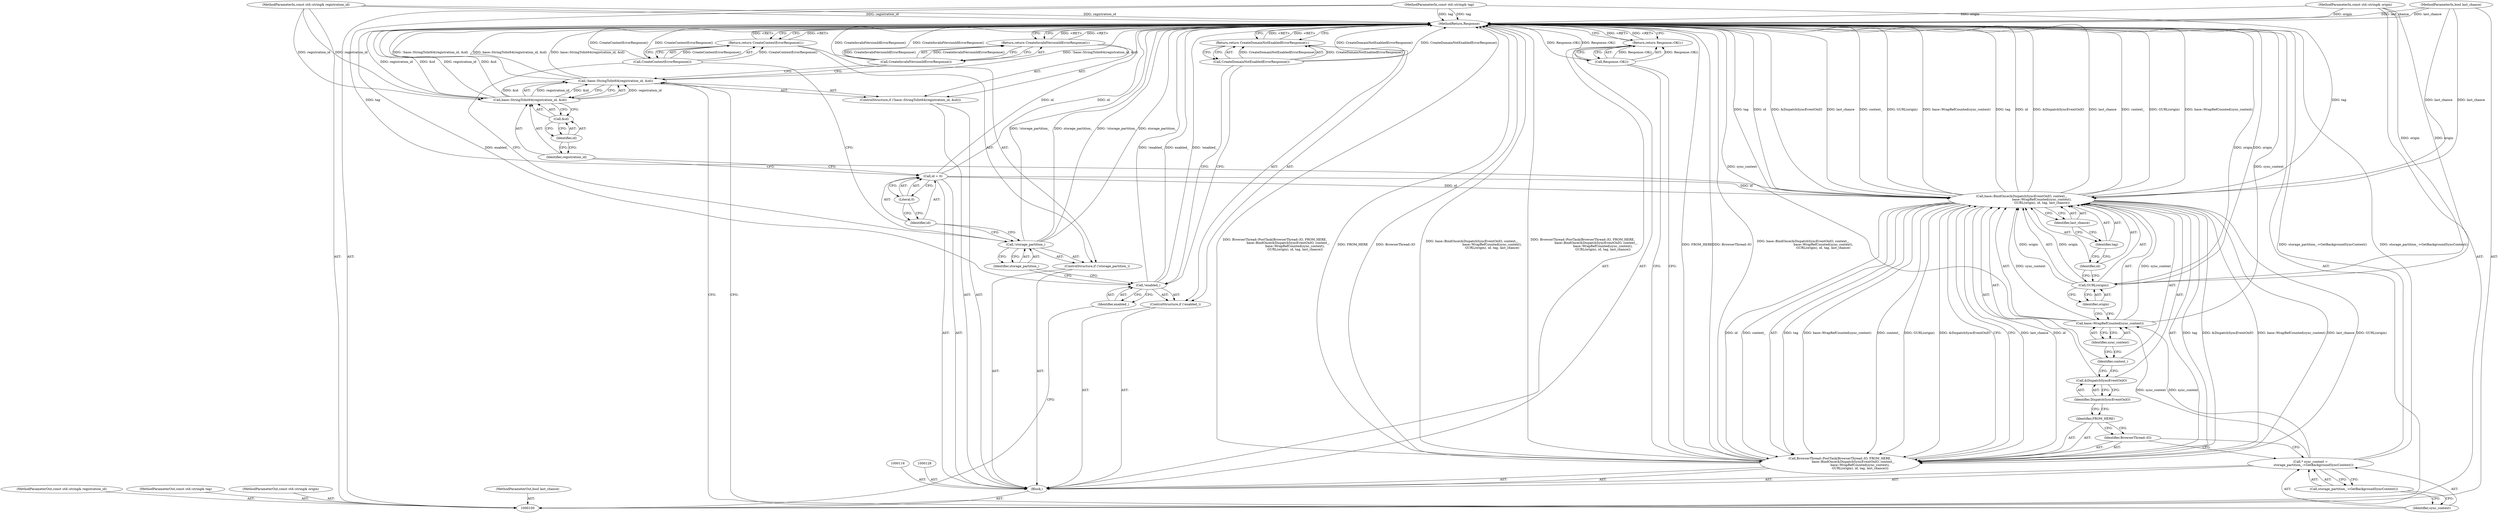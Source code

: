 digraph "0_Chrome_3c8e4852477d5b1e2da877808c998dc57db9460f_26" {
"1000148" [label="(MethodReturn,Response)"];
"1000117" [label="(Call,id = 0)"];
"1000118" [label="(Identifier,id)"];
"1000119" [label="(Literal,0)"];
"1000123" [label="(Identifier,registration_id)"];
"1000120" [label="(ControlStructure,if (!base::StringToInt64(registration_id, &id)))"];
"1000124" [label="(Call,&id)"];
"1000125" [label="(Identifier,id)"];
"1000121" [label="(Call,!base::StringToInt64(registration_id, &id))"];
"1000122" [label="(Call,base::StringToInt64(registration_id, &id))"];
"1000127" [label="(Call,CreateInvalidVersionIdErrorResponse())"];
"1000126" [label="(Return,return CreateInvalidVersionIdErrorResponse();)"];
"1000129" [label="(Call,* sync_context =\n      storage_partition_->GetBackgroundSyncContext())"];
"1000130" [label="(Identifier,sync_context)"];
"1000131" [label="(Call,storage_partition_->GetBackgroundSyncContext())"];
"1000133" [label="(Identifier,BrowserThread::IO)"];
"1000132" [label="(Call,BrowserThread::PostTask(BrowserThread::IO, FROM_HERE,\n                           base::BindOnce(&DispatchSyncEventOnIO, context_,\n                                         base::WrapRefCounted(sync_context),\n                                         GURL(origin), id, tag, last_chance)))"];
"1000134" [label="(Identifier,FROM_HERE)"];
"1000135" [label="(Call,base::BindOnce(&DispatchSyncEventOnIO, context_,\n                                         base::WrapRefCounted(sync_context),\n                                         GURL(origin), id, tag, last_chance))"];
"1000136" [label="(Call,&DispatchSyncEventOnIO)"];
"1000137" [label="(Identifier,DispatchSyncEventOnIO)"];
"1000138" [label="(Identifier,context_)"];
"1000139" [label="(Call,base::WrapRefCounted(sync_context))"];
"1000140" [label="(Identifier,sync_context)"];
"1000101" [label="(MethodParameterIn,const std::string& origin)"];
"1000215" [label="(MethodParameterOut,const std::string& origin)"];
"1000141" [label="(Call,GURL(origin))"];
"1000142" [label="(Identifier,origin)"];
"1000143" [label="(Identifier,id)"];
"1000144" [label="(Identifier,tag)"];
"1000145" [label="(Identifier,last_chance)"];
"1000146" [label="(Return,return Response::OK();)"];
"1000147" [label="(Call,Response::OK())"];
"1000102" [label="(MethodParameterIn,const std::string& registration_id)"];
"1000216" [label="(MethodParameterOut,const std::string& registration_id)"];
"1000103" [label="(MethodParameterIn,const std::string& tag)"];
"1000217" [label="(MethodParameterOut,const std::string& tag)"];
"1000105" [label="(Block,)"];
"1000104" [label="(MethodParameterIn,bool last_chance)"];
"1000218" [label="(MethodParameterOut,bool last_chance)"];
"1000106" [label="(ControlStructure,if (!enabled_))"];
"1000107" [label="(Call,!enabled_)"];
"1000108" [label="(Identifier,enabled_)"];
"1000110" [label="(Call,CreateDomainNotEnabledErrorResponse())"];
"1000109" [label="(Return,return CreateDomainNotEnabledErrorResponse();)"];
"1000111" [label="(ControlStructure,if (!storage_partition_))"];
"1000112" [label="(Call,!storage_partition_)"];
"1000113" [label="(Identifier,storage_partition_)"];
"1000115" [label="(Call,CreateContextErrorResponse())"];
"1000114" [label="(Return,return CreateContextErrorResponse();)"];
"1000148" -> "1000100"  [label="AST: "];
"1000148" -> "1000109"  [label="CFG: "];
"1000148" -> "1000114"  [label="CFG: "];
"1000148" -> "1000126"  [label="CFG: "];
"1000148" -> "1000146"  [label="CFG: "];
"1000126" -> "1000148"  [label="DDG: <RET>"];
"1000146" -> "1000148"  [label="DDG: <RET>"];
"1000141" -> "1000148"  [label="DDG: origin"];
"1000107" -> "1000148"  [label="DDG: enabled_"];
"1000107" -> "1000148"  [label="DDG: !enabled_"];
"1000104" -> "1000148"  [label="DDG: last_chance"];
"1000139" -> "1000148"  [label="DDG: sync_context"];
"1000127" -> "1000148"  [label="DDG: CreateInvalidVersionIdErrorResponse()"];
"1000117" -> "1000148"  [label="DDG: id"];
"1000135" -> "1000148"  [label="DDG: context_"];
"1000135" -> "1000148"  [label="DDG: GURL(origin)"];
"1000135" -> "1000148"  [label="DDG: base::WrapRefCounted(sync_context)"];
"1000135" -> "1000148"  [label="DDG: tag"];
"1000135" -> "1000148"  [label="DDG: id"];
"1000135" -> "1000148"  [label="DDG: &DispatchSyncEventOnIO"];
"1000135" -> "1000148"  [label="DDG: last_chance"];
"1000147" -> "1000148"  [label="DDG: Response::OK()"];
"1000122" -> "1000148"  [label="DDG: registration_id"];
"1000122" -> "1000148"  [label="DDG: &id"];
"1000132" -> "1000148"  [label="DDG: BrowserThread::PostTask(BrowserThread::IO, FROM_HERE,\n                           base::BindOnce(&DispatchSyncEventOnIO, context_,\n                                         base::WrapRefCounted(sync_context),\n                                         GURL(origin), id, tag, last_chance))"];
"1000132" -> "1000148"  [label="DDG: FROM_HERE"];
"1000132" -> "1000148"  [label="DDG: BrowserThread::IO"];
"1000132" -> "1000148"  [label="DDG: base::BindOnce(&DispatchSyncEventOnIO, context_,\n                                         base::WrapRefCounted(sync_context),\n                                         GURL(origin), id, tag, last_chance)"];
"1000103" -> "1000148"  [label="DDG: tag"];
"1000115" -> "1000148"  [label="DDG: CreateContextErrorResponse()"];
"1000121" -> "1000148"  [label="DDG: !base::StringToInt64(registration_id, &id)"];
"1000121" -> "1000148"  [label="DDG: base::StringToInt64(registration_id, &id)"];
"1000102" -> "1000148"  [label="DDG: registration_id"];
"1000112" -> "1000148"  [label="DDG: !storage_partition_"];
"1000112" -> "1000148"  [label="DDG: storage_partition_"];
"1000101" -> "1000148"  [label="DDG: origin"];
"1000110" -> "1000148"  [label="DDG: CreateDomainNotEnabledErrorResponse()"];
"1000129" -> "1000148"  [label="DDG: storage_partition_->GetBackgroundSyncContext()"];
"1000114" -> "1000148"  [label="DDG: <RET>"];
"1000109" -> "1000148"  [label="DDG: <RET>"];
"1000117" -> "1000105"  [label="AST: "];
"1000117" -> "1000119"  [label="CFG: "];
"1000118" -> "1000117"  [label="AST: "];
"1000119" -> "1000117"  [label="AST: "];
"1000123" -> "1000117"  [label="CFG: "];
"1000117" -> "1000148"  [label="DDG: id"];
"1000117" -> "1000135"  [label="DDG: id"];
"1000118" -> "1000117"  [label="AST: "];
"1000118" -> "1000112"  [label="CFG: "];
"1000119" -> "1000118"  [label="CFG: "];
"1000119" -> "1000117"  [label="AST: "];
"1000119" -> "1000118"  [label="CFG: "];
"1000117" -> "1000119"  [label="CFG: "];
"1000123" -> "1000122"  [label="AST: "];
"1000123" -> "1000117"  [label="CFG: "];
"1000125" -> "1000123"  [label="CFG: "];
"1000120" -> "1000105"  [label="AST: "];
"1000121" -> "1000120"  [label="AST: "];
"1000126" -> "1000120"  [label="AST: "];
"1000124" -> "1000122"  [label="AST: "];
"1000124" -> "1000125"  [label="CFG: "];
"1000125" -> "1000124"  [label="AST: "];
"1000122" -> "1000124"  [label="CFG: "];
"1000125" -> "1000124"  [label="AST: "];
"1000125" -> "1000123"  [label="CFG: "];
"1000124" -> "1000125"  [label="CFG: "];
"1000121" -> "1000120"  [label="AST: "];
"1000121" -> "1000122"  [label="CFG: "];
"1000122" -> "1000121"  [label="AST: "];
"1000127" -> "1000121"  [label="CFG: "];
"1000130" -> "1000121"  [label="CFG: "];
"1000121" -> "1000148"  [label="DDG: !base::StringToInt64(registration_id, &id)"];
"1000121" -> "1000148"  [label="DDG: base::StringToInt64(registration_id, &id)"];
"1000122" -> "1000121"  [label="DDG: registration_id"];
"1000122" -> "1000121"  [label="DDG: &id"];
"1000122" -> "1000121"  [label="AST: "];
"1000122" -> "1000124"  [label="CFG: "];
"1000123" -> "1000122"  [label="AST: "];
"1000124" -> "1000122"  [label="AST: "];
"1000121" -> "1000122"  [label="CFG: "];
"1000122" -> "1000148"  [label="DDG: registration_id"];
"1000122" -> "1000148"  [label="DDG: &id"];
"1000122" -> "1000121"  [label="DDG: registration_id"];
"1000122" -> "1000121"  [label="DDG: &id"];
"1000102" -> "1000122"  [label="DDG: registration_id"];
"1000127" -> "1000126"  [label="AST: "];
"1000127" -> "1000121"  [label="CFG: "];
"1000126" -> "1000127"  [label="CFG: "];
"1000127" -> "1000148"  [label="DDG: CreateInvalidVersionIdErrorResponse()"];
"1000127" -> "1000126"  [label="DDG: CreateInvalidVersionIdErrorResponse()"];
"1000126" -> "1000120"  [label="AST: "];
"1000126" -> "1000127"  [label="CFG: "];
"1000127" -> "1000126"  [label="AST: "];
"1000148" -> "1000126"  [label="CFG: "];
"1000126" -> "1000148"  [label="DDG: <RET>"];
"1000127" -> "1000126"  [label="DDG: CreateInvalidVersionIdErrorResponse()"];
"1000129" -> "1000105"  [label="AST: "];
"1000129" -> "1000131"  [label="CFG: "];
"1000130" -> "1000129"  [label="AST: "];
"1000131" -> "1000129"  [label="AST: "];
"1000133" -> "1000129"  [label="CFG: "];
"1000129" -> "1000148"  [label="DDG: storage_partition_->GetBackgroundSyncContext()"];
"1000129" -> "1000139"  [label="DDG: sync_context"];
"1000130" -> "1000129"  [label="AST: "];
"1000130" -> "1000121"  [label="CFG: "];
"1000131" -> "1000130"  [label="CFG: "];
"1000131" -> "1000129"  [label="AST: "];
"1000131" -> "1000130"  [label="CFG: "];
"1000129" -> "1000131"  [label="CFG: "];
"1000133" -> "1000132"  [label="AST: "];
"1000133" -> "1000129"  [label="CFG: "];
"1000134" -> "1000133"  [label="CFG: "];
"1000132" -> "1000105"  [label="AST: "];
"1000132" -> "1000135"  [label="CFG: "];
"1000133" -> "1000132"  [label="AST: "];
"1000134" -> "1000132"  [label="AST: "];
"1000135" -> "1000132"  [label="AST: "];
"1000147" -> "1000132"  [label="CFG: "];
"1000132" -> "1000148"  [label="DDG: BrowserThread::PostTask(BrowserThread::IO, FROM_HERE,\n                           base::BindOnce(&DispatchSyncEventOnIO, context_,\n                                         base::WrapRefCounted(sync_context),\n                                         GURL(origin), id, tag, last_chance))"];
"1000132" -> "1000148"  [label="DDG: FROM_HERE"];
"1000132" -> "1000148"  [label="DDG: BrowserThread::IO"];
"1000132" -> "1000148"  [label="DDG: base::BindOnce(&DispatchSyncEventOnIO, context_,\n                                         base::WrapRefCounted(sync_context),\n                                         GURL(origin), id, tag, last_chance)"];
"1000135" -> "1000132"  [label="DDG: tag"];
"1000135" -> "1000132"  [label="DDG: &DispatchSyncEventOnIO"];
"1000135" -> "1000132"  [label="DDG: base::WrapRefCounted(sync_context)"];
"1000135" -> "1000132"  [label="DDG: last_chance"];
"1000135" -> "1000132"  [label="DDG: GURL(origin)"];
"1000135" -> "1000132"  [label="DDG: id"];
"1000135" -> "1000132"  [label="DDG: context_"];
"1000134" -> "1000132"  [label="AST: "];
"1000134" -> "1000133"  [label="CFG: "];
"1000137" -> "1000134"  [label="CFG: "];
"1000135" -> "1000132"  [label="AST: "];
"1000135" -> "1000145"  [label="CFG: "];
"1000136" -> "1000135"  [label="AST: "];
"1000138" -> "1000135"  [label="AST: "];
"1000139" -> "1000135"  [label="AST: "];
"1000141" -> "1000135"  [label="AST: "];
"1000143" -> "1000135"  [label="AST: "];
"1000144" -> "1000135"  [label="AST: "];
"1000145" -> "1000135"  [label="AST: "];
"1000132" -> "1000135"  [label="CFG: "];
"1000135" -> "1000148"  [label="DDG: context_"];
"1000135" -> "1000148"  [label="DDG: GURL(origin)"];
"1000135" -> "1000148"  [label="DDG: base::WrapRefCounted(sync_context)"];
"1000135" -> "1000148"  [label="DDG: tag"];
"1000135" -> "1000148"  [label="DDG: id"];
"1000135" -> "1000148"  [label="DDG: &DispatchSyncEventOnIO"];
"1000135" -> "1000148"  [label="DDG: last_chance"];
"1000135" -> "1000132"  [label="DDG: tag"];
"1000135" -> "1000132"  [label="DDG: &DispatchSyncEventOnIO"];
"1000135" -> "1000132"  [label="DDG: base::WrapRefCounted(sync_context)"];
"1000135" -> "1000132"  [label="DDG: last_chance"];
"1000135" -> "1000132"  [label="DDG: GURL(origin)"];
"1000135" -> "1000132"  [label="DDG: id"];
"1000135" -> "1000132"  [label="DDG: context_"];
"1000139" -> "1000135"  [label="DDG: sync_context"];
"1000141" -> "1000135"  [label="DDG: origin"];
"1000117" -> "1000135"  [label="DDG: id"];
"1000103" -> "1000135"  [label="DDG: tag"];
"1000104" -> "1000135"  [label="DDG: last_chance"];
"1000136" -> "1000135"  [label="AST: "];
"1000136" -> "1000137"  [label="CFG: "];
"1000137" -> "1000136"  [label="AST: "];
"1000138" -> "1000136"  [label="CFG: "];
"1000137" -> "1000136"  [label="AST: "];
"1000137" -> "1000134"  [label="CFG: "];
"1000136" -> "1000137"  [label="CFG: "];
"1000138" -> "1000135"  [label="AST: "];
"1000138" -> "1000136"  [label="CFG: "];
"1000140" -> "1000138"  [label="CFG: "];
"1000139" -> "1000135"  [label="AST: "];
"1000139" -> "1000140"  [label="CFG: "];
"1000140" -> "1000139"  [label="AST: "];
"1000142" -> "1000139"  [label="CFG: "];
"1000139" -> "1000148"  [label="DDG: sync_context"];
"1000139" -> "1000135"  [label="DDG: sync_context"];
"1000129" -> "1000139"  [label="DDG: sync_context"];
"1000140" -> "1000139"  [label="AST: "];
"1000140" -> "1000138"  [label="CFG: "];
"1000139" -> "1000140"  [label="CFG: "];
"1000101" -> "1000100"  [label="AST: "];
"1000101" -> "1000148"  [label="DDG: origin"];
"1000101" -> "1000141"  [label="DDG: origin"];
"1000215" -> "1000100"  [label="AST: "];
"1000141" -> "1000135"  [label="AST: "];
"1000141" -> "1000142"  [label="CFG: "];
"1000142" -> "1000141"  [label="AST: "];
"1000143" -> "1000141"  [label="CFG: "];
"1000141" -> "1000148"  [label="DDG: origin"];
"1000141" -> "1000135"  [label="DDG: origin"];
"1000101" -> "1000141"  [label="DDG: origin"];
"1000142" -> "1000141"  [label="AST: "];
"1000142" -> "1000139"  [label="CFG: "];
"1000141" -> "1000142"  [label="CFG: "];
"1000143" -> "1000135"  [label="AST: "];
"1000143" -> "1000141"  [label="CFG: "];
"1000144" -> "1000143"  [label="CFG: "];
"1000144" -> "1000135"  [label="AST: "];
"1000144" -> "1000143"  [label="CFG: "];
"1000145" -> "1000144"  [label="CFG: "];
"1000145" -> "1000135"  [label="AST: "];
"1000145" -> "1000144"  [label="CFG: "];
"1000135" -> "1000145"  [label="CFG: "];
"1000146" -> "1000105"  [label="AST: "];
"1000146" -> "1000147"  [label="CFG: "];
"1000147" -> "1000146"  [label="AST: "];
"1000148" -> "1000146"  [label="CFG: "];
"1000146" -> "1000148"  [label="DDG: <RET>"];
"1000147" -> "1000146"  [label="DDG: Response::OK()"];
"1000147" -> "1000146"  [label="AST: "];
"1000147" -> "1000132"  [label="CFG: "];
"1000146" -> "1000147"  [label="CFG: "];
"1000147" -> "1000148"  [label="DDG: Response::OK()"];
"1000147" -> "1000146"  [label="DDG: Response::OK()"];
"1000102" -> "1000100"  [label="AST: "];
"1000102" -> "1000148"  [label="DDG: registration_id"];
"1000102" -> "1000122"  [label="DDG: registration_id"];
"1000216" -> "1000100"  [label="AST: "];
"1000103" -> "1000100"  [label="AST: "];
"1000103" -> "1000148"  [label="DDG: tag"];
"1000103" -> "1000135"  [label="DDG: tag"];
"1000217" -> "1000100"  [label="AST: "];
"1000105" -> "1000100"  [label="AST: "];
"1000106" -> "1000105"  [label="AST: "];
"1000111" -> "1000105"  [label="AST: "];
"1000116" -> "1000105"  [label="AST: "];
"1000117" -> "1000105"  [label="AST: "];
"1000120" -> "1000105"  [label="AST: "];
"1000128" -> "1000105"  [label="AST: "];
"1000129" -> "1000105"  [label="AST: "];
"1000132" -> "1000105"  [label="AST: "];
"1000146" -> "1000105"  [label="AST: "];
"1000104" -> "1000100"  [label="AST: "];
"1000104" -> "1000148"  [label="DDG: last_chance"];
"1000104" -> "1000135"  [label="DDG: last_chance"];
"1000218" -> "1000100"  [label="AST: "];
"1000106" -> "1000105"  [label="AST: "];
"1000107" -> "1000106"  [label="AST: "];
"1000109" -> "1000106"  [label="AST: "];
"1000107" -> "1000106"  [label="AST: "];
"1000107" -> "1000108"  [label="CFG: "];
"1000108" -> "1000107"  [label="AST: "];
"1000110" -> "1000107"  [label="CFG: "];
"1000113" -> "1000107"  [label="CFG: "];
"1000107" -> "1000148"  [label="DDG: enabled_"];
"1000107" -> "1000148"  [label="DDG: !enabled_"];
"1000108" -> "1000107"  [label="AST: "];
"1000108" -> "1000100"  [label="CFG: "];
"1000107" -> "1000108"  [label="CFG: "];
"1000110" -> "1000109"  [label="AST: "];
"1000110" -> "1000107"  [label="CFG: "];
"1000109" -> "1000110"  [label="CFG: "];
"1000110" -> "1000148"  [label="DDG: CreateDomainNotEnabledErrorResponse()"];
"1000110" -> "1000109"  [label="DDG: CreateDomainNotEnabledErrorResponse()"];
"1000109" -> "1000106"  [label="AST: "];
"1000109" -> "1000110"  [label="CFG: "];
"1000110" -> "1000109"  [label="AST: "];
"1000148" -> "1000109"  [label="CFG: "];
"1000109" -> "1000148"  [label="DDG: <RET>"];
"1000110" -> "1000109"  [label="DDG: CreateDomainNotEnabledErrorResponse()"];
"1000111" -> "1000105"  [label="AST: "];
"1000112" -> "1000111"  [label="AST: "];
"1000114" -> "1000111"  [label="AST: "];
"1000112" -> "1000111"  [label="AST: "];
"1000112" -> "1000113"  [label="CFG: "];
"1000113" -> "1000112"  [label="AST: "];
"1000115" -> "1000112"  [label="CFG: "];
"1000118" -> "1000112"  [label="CFG: "];
"1000112" -> "1000148"  [label="DDG: !storage_partition_"];
"1000112" -> "1000148"  [label="DDG: storage_partition_"];
"1000113" -> "1000112"  [label="AST: "];
"1000113" -> "1000107"  [label="CFG: "];
"1000112" -> "1000113"  [label="CFG: "];
"1000115" -> "1000114"  [label="AST: "];
"1000115" -> "1000112"  [label="CFG: "];
"1000114" -> "1000115"  [label="CFG: "];
"1000115" -> "1000148"  [label="DDG: CreateContextErrorResponse()"];
"1000115" -> "1000114"  [label="DDG: CreateContextErrorResponse()"];
"1000114" -> "1000111"  [label="AST: "];
"1000114" -> "1000115"  [label="CFG: "];
"1000115" -> "1000114"  [label="AST: "];
"1000148" -> "1000114"  [label="CFG: "];
"1000114" -> "1000148"  [label="DDG: <RET>"];
"1000115" -> "1000114"  [label="DDG: CreateContextErrorResponse()"];
}
